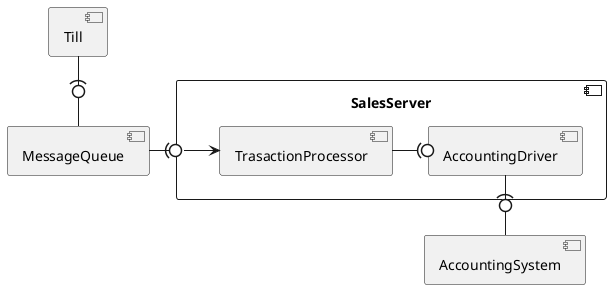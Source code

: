 @startuml


skinparam componentStyle uml2

[Till]

[MessageQueue]

component SalesServer {
    [TrasactionProcessor]
    [AccountingDriver]
}

[AccountingSystem]

Till -(0- MessageQueue
MessageQueue -(0 SalesServer
SalesServer -> TrasactionProcessor
TrasactionProcessor -(0 AccountingDriver
AccountingDriver -(0- AccountingSystem

@enduml